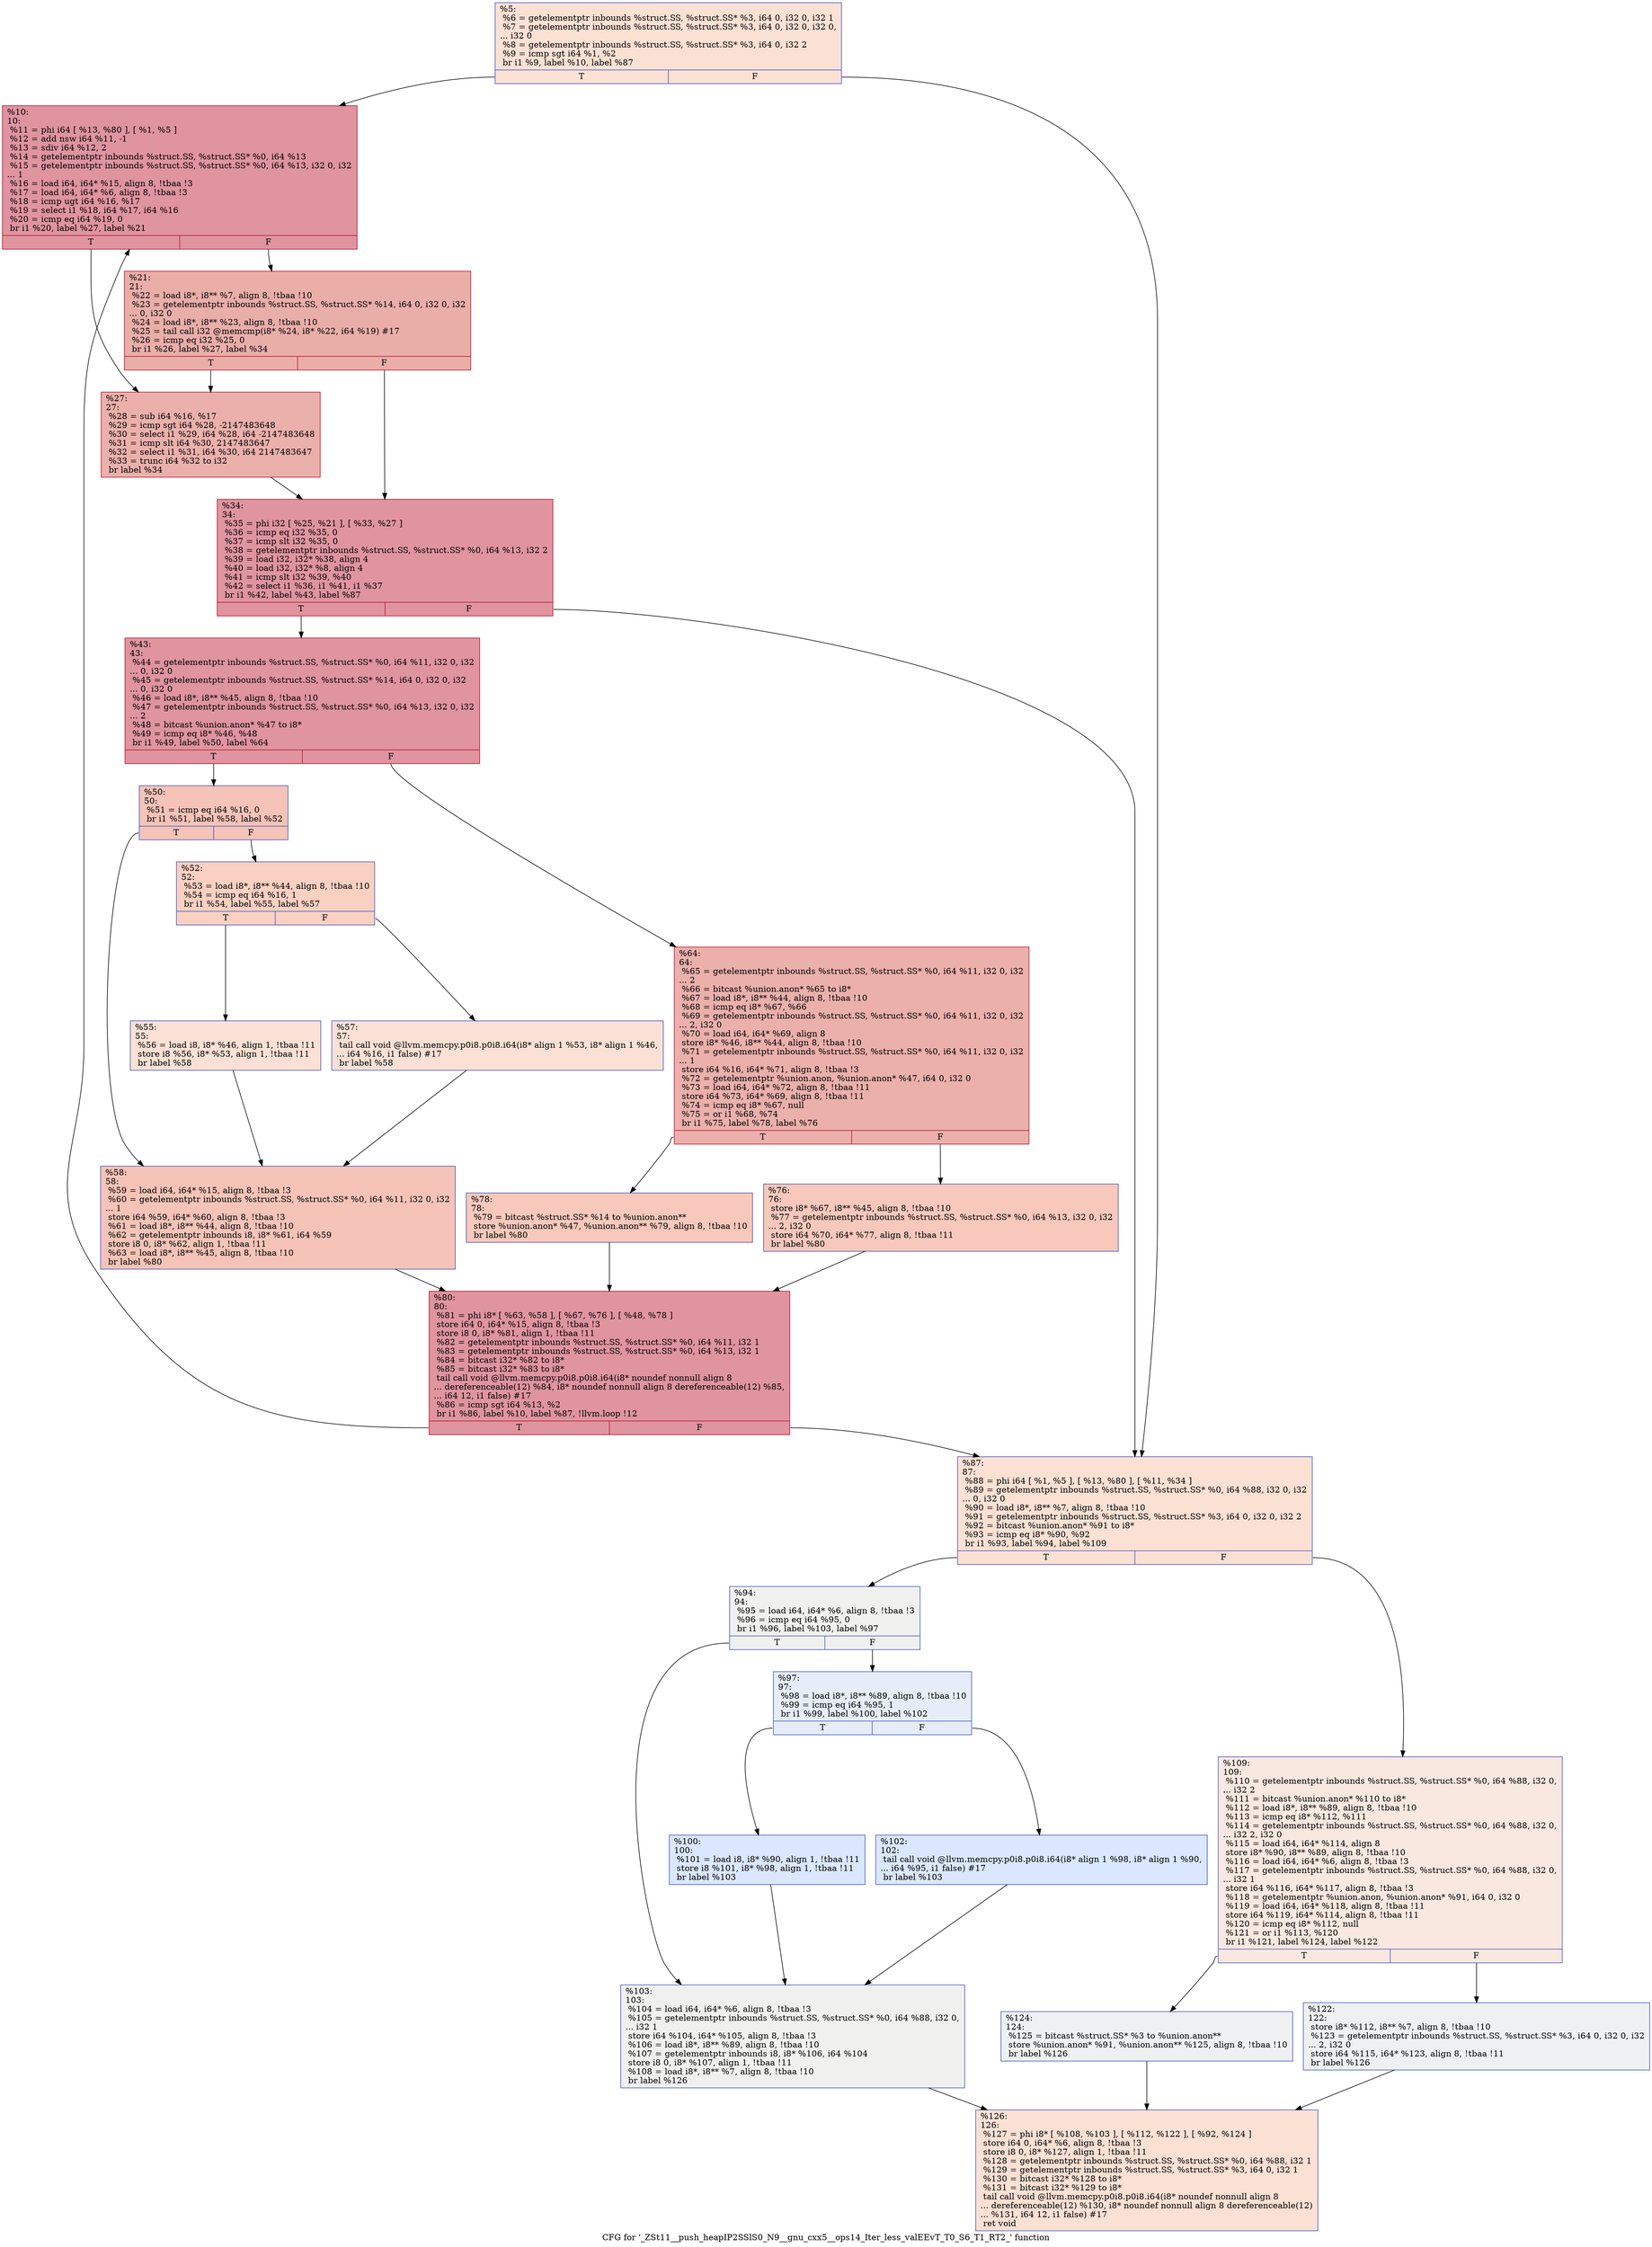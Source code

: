 digraph "CFG for '_ZSt11__push_heapIP2SSlS0_N9__gnu_cxx5__ops14_Iter_less_valEEvT_T0_S6_T1_RT2_' function" {
	label="CFG for '_ZSt11__push_heapIP2SSlS0_N9__gnu_cxx5__ops14_Iter_less_valEEvT_T0_S6_T1_RT2_' function";

	Node0x55804d166810 [shape=record,color="#3d50c3ff", style=filled, fillcolor="#f7b99e70",label="{%5:\l  %6 = getelementptr inbounds %struct.SS, %struct.SS* %3, i64 0, i32 0, i32 1\l  %7 = getelementptr inbounds %struct.SS, %struct.SS* %3, i64 0, i32 0, i32 0,\l... i32 0\l  %8 = getelementptr inbounds %struct.SS, %struct.SS* %3, i64 0, i32 2\l  %9 = icmp sgt i64 %1, %2\l  br i1 %9, label %10, label %87\l|{<s0>T|<s1>F}}"];
	Node0x55804d166810:s0 -> Node0x55804d166530;
	Node0x55804d166810:s1 -> Node0x55804d166b90;
	Node0x55804d166530 [shape=record,color="#b70d28ff", style=filled, fillcolor="#b70d2870",label="{%10:\l10:                                               \l  %11 = phi i64 [ %13, %80 ], [ %1, %5 ]\l  %12 = add nsw i64 %11, -1\l  %13 = sdiv i64 %12, 2\l  %14 = getelementptr inbounds %struct.SS, %struct.SS* %0, i64 %13\l  %15 = getelementptr inbounds %struct.SS, %struct.SS* %0, i64 %13, i32 0, i32\l... 1\l  %16 = load i64, i64* %15, align 8, !tbaa !3\l  %17 = load i64, i64* %6, align 8, !tbaa !3\l  %18 = icmp ugt i64 %16, %17\l  %19 = select i1 %18, i64 %17, i64 %16\l  %20 = icmp eq i64 %19, 0\l  br i1 %20, label %27, label %21\l|{<s0>T|<s1>F}}"];
	Node0x55804d166530:s0 -> Node0x55804d157fc0;
	Node0x55804d166530:s1 -> Node0x55804d158010;
	Node0x55804d158010 [shape=record,color="#b70d28ff", style=filled, fillcolor="#d0473d70",label="{%21:\l21:                                               \l  %22 = load i8*, i8** %7, align 8, !tbaa !10\l  %23 = getelementptr inbounds %struct.SS, %struct.SS* %14, i64 0, i32 0, i32\l... 0, i32 0\l  %24 = load i8*, i8** %23, align 8, !tbaa !10\l  %25 = tail call i32 @memcmp(i8* %24, i8* %22, i64 %19) #17\l  %26 = icmp eq i32 %25, 0\l  br i1 %26, label %27, label %34\l|{<s0>T|<s1>F}}"];
	Node0x55804d158010:s0 -> Node0x55804d157fc0;
	Node0x55804d158010:s1 -> Node0x55804d1584d0;
	Node0x55804d157fc0 [shape=record,color="#b70d28ff", style=filled, fillcolor="#d24b4070",label="{%27:\l27:                                               \l  %28 = sub i64 %16, %17\l  %29 = icmp sgt i64 %28, -2147483648\l  %30 = select i1 %29, i64 %28, i64 -2147483648\l  %31 = icmp slt i64 %30, 2147483647\l  %32 = select i1 %31, i64 %30, i64 2147483647\l  %33 = trunc i64 %32 to i32\l  br label %34\l}"];
	Node0x55804d157fc0 -> Node0x55804d1584d0;
	Node0x55804d1584d0 [shape=record,color="#b70d28ff", style=filled, fillcolor="#b70d2870",label="{%34:\l34:                                               \l  %35 = phi i32 [ %25, %21 ], [ %33, %27 ]\l  %36 = icmp eq i32 %35, 0\l  %37 = icmp slt i32 %35, 0\l  %38 = getelementptr inbounds %struct.SS, %struct.SS* %0, i64 %13, i32 2\l  %39 = load i32, i32* %38, align 4\l  %40 = load i32, i32* %8, align 4\l  %41 = icmp slt i32 %39, %40\l  %42 = select i1 %36, i1 %41, i1 %37\l  br i1 %42, label %43, label %87\l|{<s0>T|<s1>F}}"];
	Node0x55804d1584d0:s0 -> Node0x55804d16f1e0;
	Node0x55804d1584d0:s1 -> Node0x55804d166b90;
	Node0x55804d16f1e0 [shape=record,color="#b70d28ff", style=filled, fillcolor="#b70d2870",label="{%43:\l43:                                               \l  %44 = getelementptr inbounds %struct.SS, %struct.SS* %0, i64 %11, i32 0, i32\l... 0, i32 0\l  %45 = getelementptr inbounds %struct.SS, %struct.SS* %14, i64 0, i32 0, i32\l... 0, i32 0\l  %46 = load i8*, i8** %45, align 8, !tbaa !10\l  %47 = getelementptr inbounds %struct.SS, %struct.SS* %0, i64 %13, i32 0, i32\l... 2\l  %48 = bitcast %union.anon* %47 to i8*\l  %49 = icmp eq i8* %46, %48\l  br i1 %49, label %50, label %64\l|{<s0>T|<s1>F}}"];
	Node0x55804d16f1e0:s0 -> Node0x55804d16f730;
	Node0x55804d16f1e0:s1 -> Node0x55804d16f780;
	Node0x55804d16f730 [shape=record,color="#3d50c3ff", style=filled, fillcolor="#e8765c70",label="{%50:\l50:                                               \l  %51 = icmp eq i64 %16, 0\l  br i1 %51, label %58, label %52\l|{<s0>T|<s1>F}}"];
	Node0x55804d16f730:s0 -> Node0x55804d16f910;
	Node0x55804d16f730:s1 -> Node0x55804d16f960;
	Node0x55804d16f960 [shape=record,color="#3d50c3ff", style=filled, fillcolor="#f3947570",label="{%52:\l52:                                               \l  %53 = load i8*, i8** %44, align 8, !tbaa !10\l  %54 = icmp eq i64 %16, 1\l  br i1 %54, label %55, label %57\l|{<s0>T|<s1>F}}"];
	Node0x55804d16f960:s0 -> Node0x55804d16fb60;
	Node0x55804d16f960:s1 -> Node0x55804d16fbb0;
	Node0x55804d16fb60 [shape=record,color="#3d50c3ff", style=filled, fillcolor="#f7bca170",label="{%55:\l55:                                               \l  %56 = load i8, i8* %46, align 1, !tbaa !11\l  store i8 %56, i8* %53, align 1, !tbaa !11\l  br label %58\l}"];
	Node0x55804d16fb60 -> Node0x55804d16f910;
	Node0x55804d16fbb0 [shape=record,color="#3d50c3ff", style=filled, fillcolor="#f7bca170",label="{%57:\l57:                                               \l  tail call void @llvm.memcpy.p0i8.p0i8.i64(i8* align 1 %53, i8* align 1 %46,\l... i64 %16, i1 false) #17\l  br label %58\l}"];
	Node0x55804d16fbb0 -> Node0x55804d16f910;
	Node0x55804d16f910 [shape=record,color="#3d50c3ff", style=filled, fillcolor="#e8765c70",label="{%58:\l58:                                               \l  %59 = load i64, i64* %15, align 8, !tbaa !3\l  %60 = getelementptr inbounds %struct.SS, %struct.SS* %0, i64 %11, i32 0, i32\l... 1\l  store i64 %59, i64* %60, align 8, !tbaa !3\l  %61 = load i8*, i8** %44, align 8, !tbaa !10\l  %62 = getelementptr inbounds i8, i8* %61, i64 %59\l  store i8 0, i8* %62, align 1, !tbaa !11\l  %63 = load i8*, i8** %45, align 8, !tbaa !10\l  br label %80\l}"];
	Node0x55804d16f910 -> Node0x55804d157a60;
	Node0x55804d16f780 [shape=record,color="#b70d28ff", style=filled, fillcolor="#d24b4070",label="{%64:\l64:                                               \l  %65 = getelementptr inbounds %struct.SS, %struct.SS* %0, i64 %11, i32 0, i32\l... 2\l  %66 = bitcast %union.anon* %65 to i8*\l  %67 = load i8*, i8** %44, align 8, !tbaa !10\l  %68 = icmp eq i8* %67, %66\l  %69 = getelementptr inbounds %struct.SS, %struct.SS* %0, i64 %11, i32 0, i32\l... 2, i32 0\l  %70 = load i64, i64* %69, align 8\l  store i8* %46, i8** %44, align 8, !tbaa !10\l  %71 = getelementptr inbounds %struct.SS, %struct.SS* %0, i64 %11, i32 0, i32\l... 1\l  store i64 %16, i64* %71, align 8, !tbaa !3\l  %72 = getelementptr %union.anon, %union.anon* %47, i64 0, i32 0\l  %73 = load i64, i64* %72, align 8, !tbaa !11\l  store i64 %73, i64* %69, align 8, !tbaa !11\l  %74 = icmp eq i8* %67, null\l  %75 = or i1 %68, %74\l  br i1 %75, label %78, label %76\l|{<s0>T|<s1>F}}"];
	Node0x55804d16f780:s0 -> Node0x55804d170cd0;
	Node0x55804d16f780:s1 -> Node0x55804d170d20;
	Node0x55804d170d20 [shape=record,color="#3d50c3ff", style=filled, fillcolor="#ed836670",label="{%76:\l76:                                               \l  store i8* %67, i8** %45, align 8, !tbaa !10\l  %77 = getelementptr inbounds %struct.SS, %struct.SS* %0, i64 %13, i32 0, i32\l... 2, i32 0\l  store i64 %70, i64* %77, align 8, !tbaa !11\l  br label %80\l}"];
	Node0x55804d170d20 -> Node0x55804d157a60;
	Node0x55804d170cd0 [shape=record,color="#3d50c3ff", style=filled, fillcolor="#ed836670",label="{%78:\l78:                                               \l  %79 = bitcast %struct.SS* %14 to %union.anon**\l  store %union.anon* %47, %union.anon** %79, align 8, !tbaa !10\l  br label %80\l}"];
	Node0x55804d170cd0 -> Node0x55804d157a60;
	Node0x55804d157a60 [shape=record,color="#b70d28ff", style=filled, fillcolor="#b70d2870",label="{%80:\l80:                                               \l  %81 = phi i8* [ %63, %58 ], [ %67, %76 ], [ %48, %78 ]\l  store i64 0, i64* %15, align 8, !tbaa !3\l  store i8 0, i8* %81, align 1, !tbaa !11\l  %82 = getelementptr inbounds %struct.SS, %struct.SS* %0, i64 %11, i32 1\l  %83 = getelementptr inbounds %struct.SS, %struct.SS* %0, i64 %13, i32 1\l  %84 = bitcast i32* %82 to i8*\l  %85 = bitcast i32* %83 to i8*\l  tail call void @llvm.memcpy.p0i8.p0i8.i64(i8* noundef nonnull align 8\l... dereferenceable(12) %84, i8* noundef nonnull align 8 dereferenceable(12) %85,\l... i64 12, i1 false) #17\l  %86 = icmp sgt i64 %13, %2\l  br i1 %86, label %10, label %87, !llvm.loop !12\l|{<s0>T|<s1>F}}"];
	Node0x55804d157a60:s0 -> Node0x55804d166530;
	Node0x55804d157a60:s1 -> Node0x55804d166b90;
	Node0x55804d166b90 [shape=record,color="#3d50c3ff", style=filled, fillcolor="#f7b99e70",label="{%87:\l87:                                               \l  %88 = phi i64 [ %1, %5 ], [ %13, %80 ], [ %11, %34 ]\l  %89 = getelementptr inbounds %struct.SS, %struct.SS* %0, i64 %88, i32 0, i32\l... 0, i32 0\l  %90 = load i8*, i8** %7, align 8, !tbaa !10\l  %91 = getelementptr inbounds %struct.SS, %struct.SS* %3, i64 0, i32 0, i32 2\l  %92 = bitcast %union.anon* %91 to i8*\l  %93 = icmp eq i8* %90, %92\l  br i1 %93, label %94, label %109\l|{<s0>T|<s1>F}}"];
	Node0x55804d166b90:s0 -> Node0x55804d1723f0;
	Node0x55804d166b90:s1 -> Node0x55804d172440;
	Node0x55804d1723f0 [shape=record,color="#3d50c3ff", style=filled, fillcolor="#dedcdb70",label="{%94:\l94:                                               \l  %95 = load i64, i64* %6, align 8, !tbaa !3\l  %96 = icmp eq i64 %95, 0\l  br i1 %96, label %103, label %97\l|{<s0>T|<s1>F}}"];
	Node0x55804d1723f0:s0 -> Node0x55804d172640;
	Node0x55804d1723f0:s1 -> Node0x55804d172690;
	Node0x55804d172690 [shape=record,color="#3d50c3ff", style=filled, fillcolor="#c7d7f070",label="{%97:\l97:                                               \l  %98 = load i8*, i8** %89, align 8, !tbaa !10\l  %99 = icmp eq i64 %95, 1\l  br i1 %99, label %100, label %102\l|{<s0>T|<s1>F}}"];
	Node0x55804d172690:s0 -> Node0x55804d172890;
	Node0x55804d172690:s1 -> Node0x55804d1728e0;
	Node0x55804d172890 [shape=record,color="#3d50c3ff", style=filled, fillcolor="#abc8fd70",label="{%100:\l100:                                              \l  %101 = load i8, i8* %90, align 1, !tbaa !11\l  store i8 %101, i8* %98, align 1, !tbaa !11\l  br label %103\l}"];
	Node0x55804d172890 -> Node0x55804d172640;
	Node0x55804d1728e0 [shape=record,color="#3d50c3ff", style=filled, fillcolor="#abc8fd70",label="{%102:\l102:                                              \l  tail call void @llvm.memcpy.p0i8.p0i8.i64(i8* align 1 %98, i8* align 1 %90,\l... i64 %95, i1 false) #17\l  br label %103\l}"];
	Node0x55804d1728e0 -> Node0x55804d172640;
	Node0x55804d172640 [shape=record,color="#3d50c3ff", style=filled, fillcolor="#dedcdb70",label="{%103:\l103:                                              \l  %104 = load i64, i64* %6, align 8, !tbaa !3\l  %105 = getelementptr inbounds %struct.SS, %struct.SS* %0, i64 %88, i32 0,\l... i32 1\l  store i64 %104, i64* %105, align 8, !tbaa !3\l  %106 = load i8*, i8** %89, align 8, !tbaa !10\l  %107 = getelementptr inbounds i8, i8* %106, i64 %104\l  store i8 0, i8* %107, align 1, !tbaa !11\l  %108 = load i8*, i8** %7, align 8, !tbaa !10\l  br label %126\l}"];
	Node0x55804d172640 -> Node0x55804d173120;
	Node0x55804d172440 [shape=record,color="#3d50c3ff", style=filled, fillcolor="#f1ccb870",label="{%109:\l109:                                              \l  %110 = getelementptr inbounds %struct.SS, %struct.SS* %0, i64 %88, i32 0,\l... i32 2\l  %111 = bitcast %union.anon* %110 to i8*\l  %112 = load i8*, i8** %89, align 8, !tbaa !10\l  %113 = icmp eq i8* %112, %111\l  %114 = getelementptr inbounds %struct.SS, %struct.SS* %0, i64 %88, i32 0,\l... i32 2, i32 0\l  %115 = load i64, i64* %114, align 8\l  store i8* %90, i8** %89, align 8, !tbaa !10\l  %116 = load i64, i64* %6, align 8, !tbaa !3\l  %117 = getelementptr inbounds %struct.SS, %struct.SS* %0, i64 %88, i32 0,\l... i32 1\l  store i64 %116, i64* %117, align 8, !tbaa !3\l  %118 = getelementptr %union.anon, %union.anon* %91, i64 0, i32 0\l  %119 = load i64, i64* %118, align 8, !tbaa !11\l  store i64 %119, i64* %114, align 8, !tbaa !11\l  %120 = icmp eq i8* %112, null\l  %121 = or i1 %113, %120\l  br i1 %121, label %124, label %122\l|{<s0>T|<s1>F}}"];
	Node0x55804d172440:s0 -> Node0x55804d173af0;
	Node0x55804d172440:s1 -> Node0x55804d173b40;
	Node0x55804d173b40 [shape=record,color="#3d50c3ff", style=filled, fillcolor="#d9dce170",label="{%122:\l122:                                              \l  store i8* %112, i8** %7, align 8, !tbaa !10\l  %123 = getelementptr inbounds %struct.SS, %struct.SS* %3, i64 0, i32 0, i32\l... 2, i32 0\l  store i64 %115, i64* %123, align 8, !tbaa !11\l  br label %126\l}"];
	Node0x55804d173b40 -> Node0x55804d173120;
	Node0x55804d173af0 [shape=record,color="#3d50c3ff", style=filled, fillcolor="#d9dce170",label="{%124:\l124:                                              \l  %125 = bitcast %struct.SS* %3 to %union.anon**\l  store %union.anon* %91, %union.anon** %125, align 8, !tbaa !10\l  br label %126\l}"];
	Node0x55804d173af0 -> Node0x55804d173120;
	Node0x55804d173120 [shape=record,color="#3d50c3ff", style=filled, fillcolor="#f7b99e70",label="{%126:\l126:                                              \l  %127 = phi i8* [ %108, %103 ], [ %112, %122 ], [ %92, %124 ]\l  store i64 0, i64* %6, align 8, !tbaa !3\l  store i8 0, i8* %127, align 1, !tbaa !11\l  %128 = getelementptr inbounds %struct.SS, %struct.SS* %0, i64 %88, i32 1\l  %129 = getelementptr inbounds %struct.SS, %struct.SS* %3, i64 0, i32 1\l  %130 = bitcast i32* %128 to i8*\l  %131 = bitcast i32* %129 to i8*\l  tail call void @llvm.memcpy.p0i8.p0i8.i64(i8* noundef nonnull align 8\l... dereferenceable(12) %130, i8* noundef nonnull align 8 dereferenceable(12)\l... %131, i64 12, i1 false) #17\l  ret void\l}"];
}
